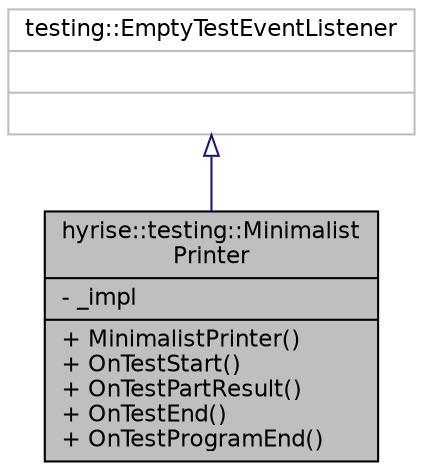 digraph "hyrise::testing::MinimalistPrinter"
{
  edge [fontname="Helvetica",fontsize="11",labelfontname="Helvetica",labelfontsize="11"];
  node [fontname="Helvetica",fontsize="11",shape=record];
  Node1 [label="{hyrise::testing::Minimalist\lPrinter\n|- _impl\l|+ MinimalistPrinter()\l+ OnTestStart()\l+ OnTestPartResult()\l+ OnTestEnd()\l+ OnTestProgramEnd()\l}",height=0.2,width=0.4,color="black", fillcolor="grey75", style="filled" fontcolor="black"];
  Node2 -> Node1 [dir="back",color="midnightblue",fontsize="11",style="solid",arrowtail="onormal",fontname="Helvetica"];
  Node2 [label="{testing::EmptyTestEventListener\n||}",height=0.2,width=0.4,color="grey75", fillcolor="white", style="filled"];
}
